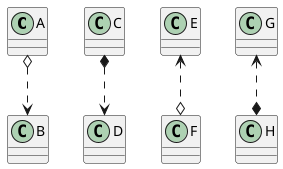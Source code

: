 {
  "sha1": "cogmorzhpj2eb456p9yfai6cebrlifu",
  "insertion": {
    "when": "2024-06-01T09:03:01.784Z",
    "user": "plantuml@gmail.com"
  }
}
@startuml

A o..> B
C *..> D
E <..o F
G <..* H

@enduml

